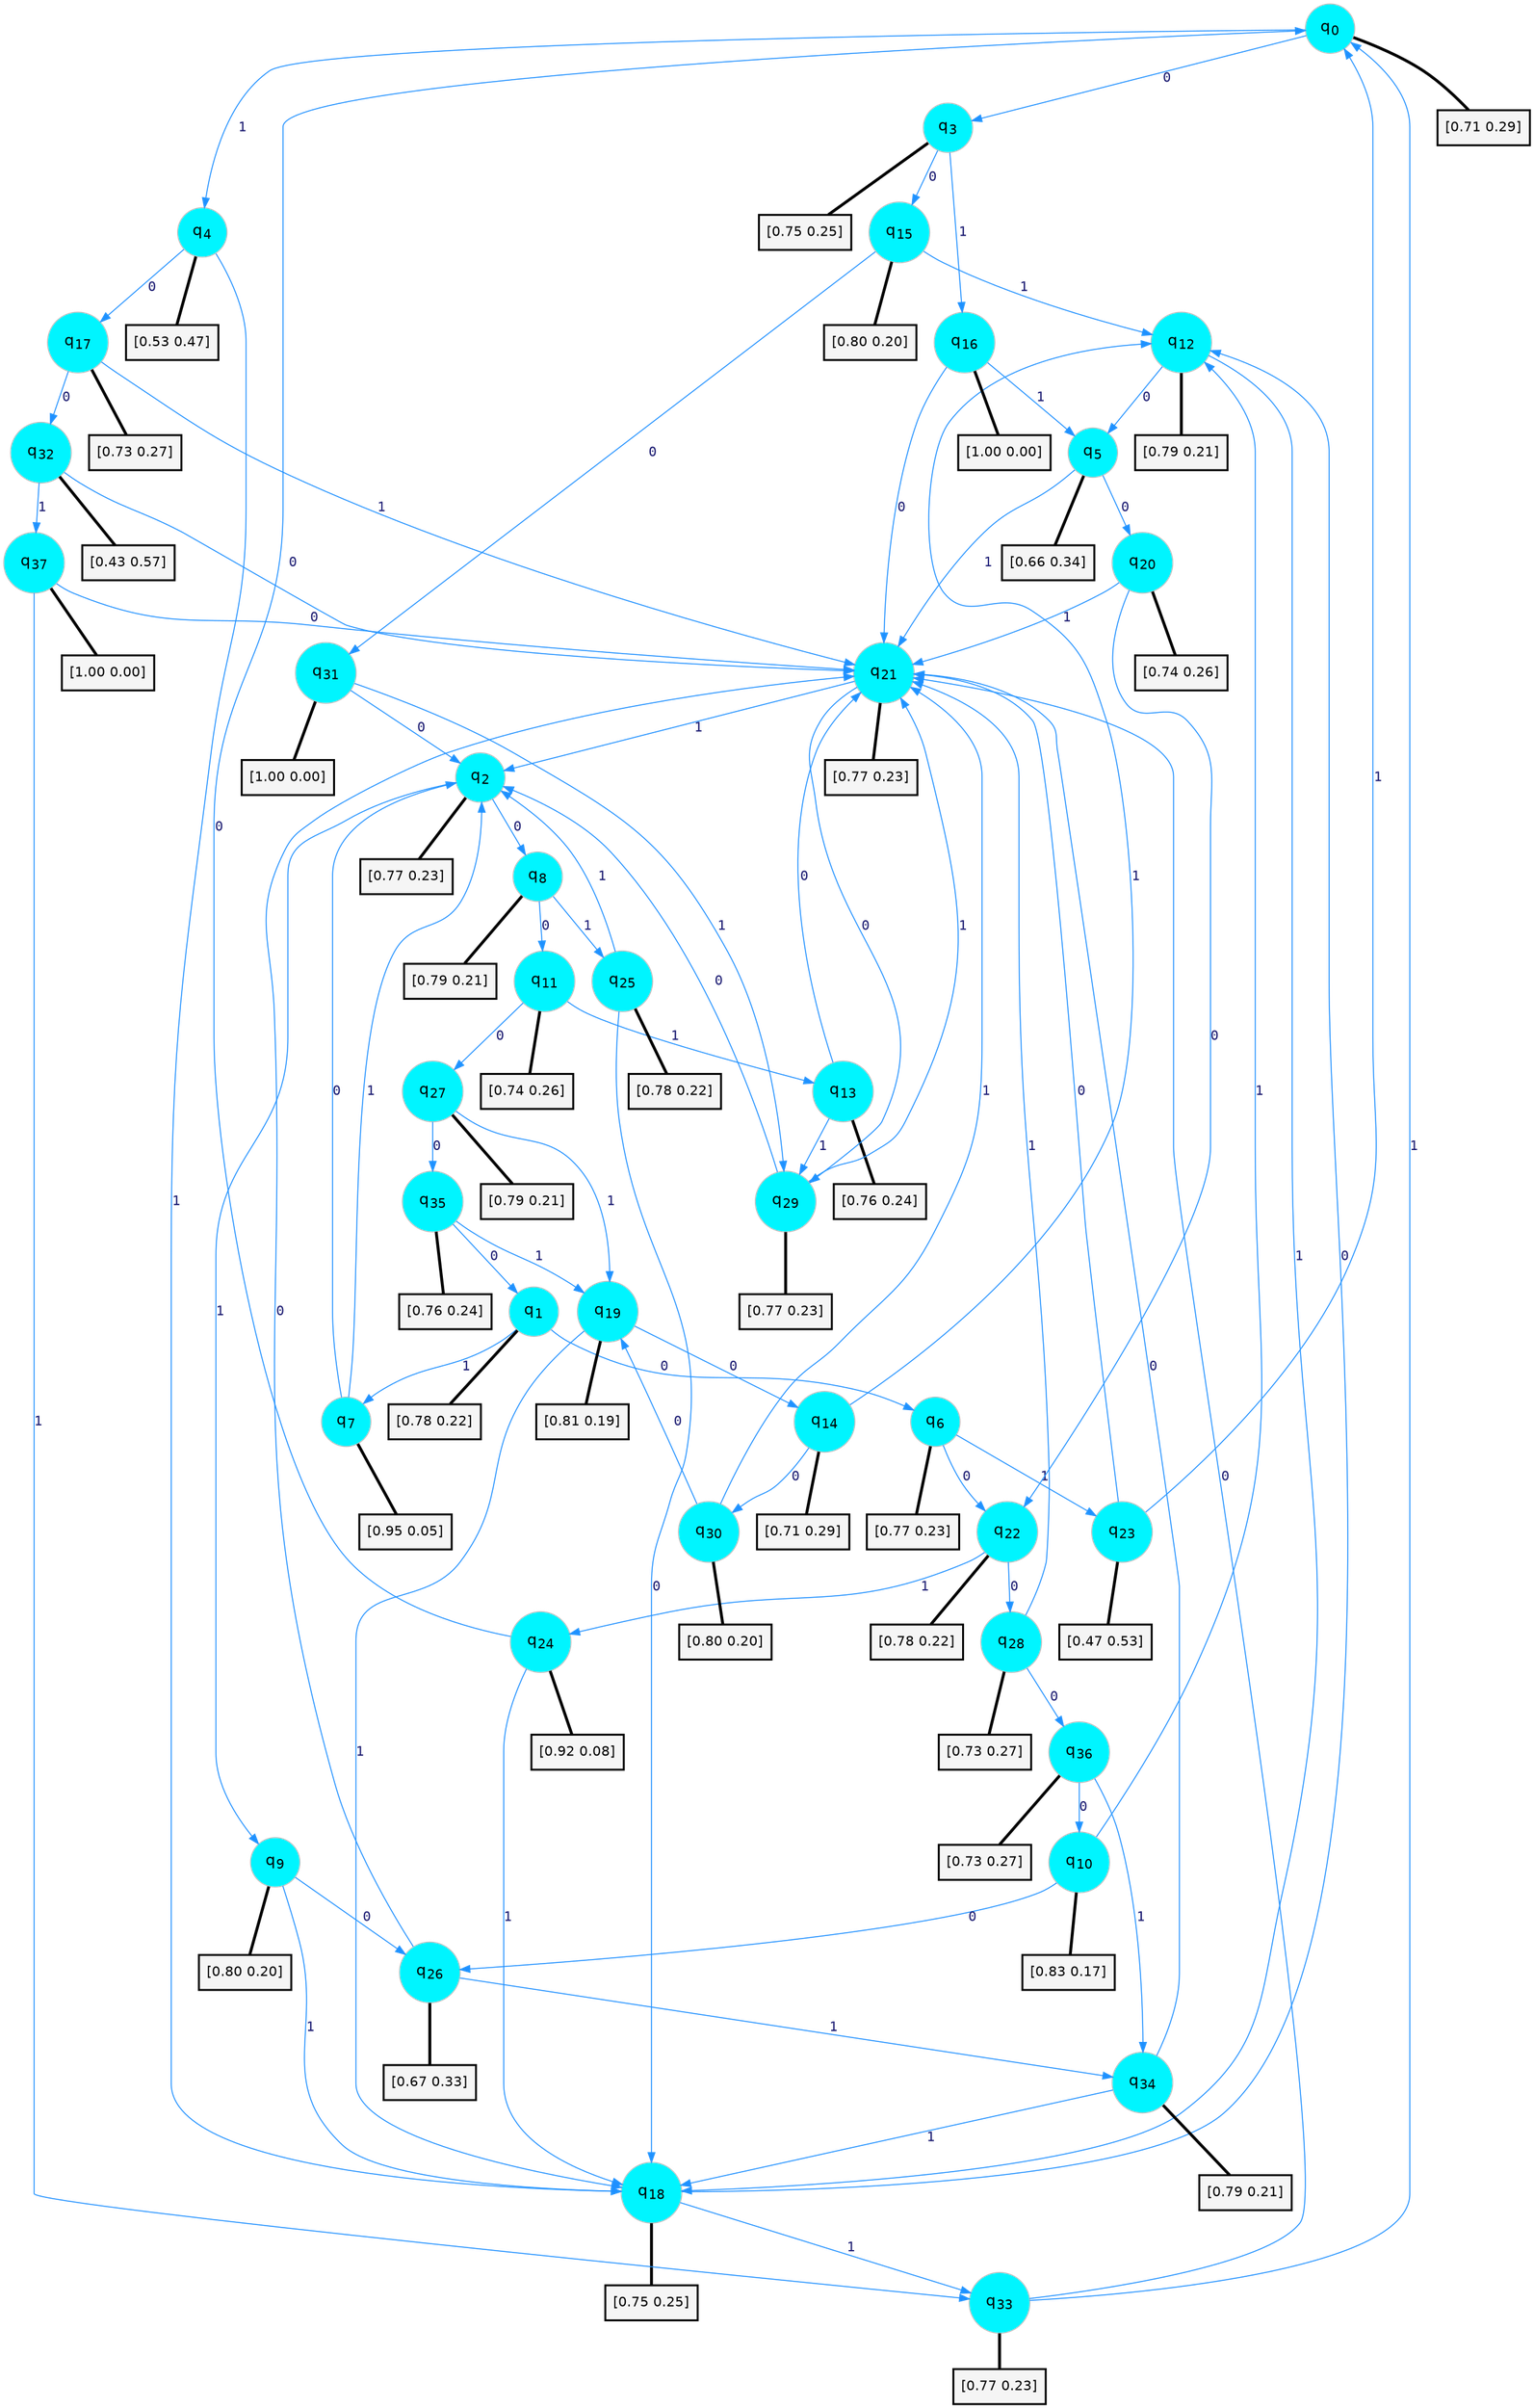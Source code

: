 digraph G {
graph [
bgcolor=transparent, dpi=300, rankdir=TD, size="40,25"];
node [
color=gray, fillcolor=turquoise1, fontcolor=black, fontname=Helvetica, fontsize=16, fontweight=bold, shape=circle, style=filled];
edge [
arrowsize=1, color=dodgerblue1, fontcolor=midnightblue, fontname=courier, fontweight=bold, penwidth=1, style=solid, weight=20];
0[label=<q<SUB>0</SUB>>];
1[label=<q<SUB>1</SUB>>];
2[label=<q<SUB>2</SUB>>];
3[label=<q<SUB>3</SUB>>];
4[label=<q<SUB>4</SUB>>];
5[label=<q<SUB>5</SUB>>];
6[label=<q<SUB>6</SUB>>];
7[label=<q<SUB>7</SUB>>];
8[label=<q<SUB>8</SUB>>];
9[label=<q<SUB>9</SUB>>];
10[label=<q<SUB>10</SUB>>];
11[label=<q<SUB>11</SUB>>];
12[label=<q<SUB>12</SUB>>];
13[label=<q<SUB>13</SUB>>];
14[label=<q<SUB>14</SUB>>];
15[label=<q<SUB>15</SUB>>];
16[label=<q<SUB>16</SUB>>];
17[label=<q<SUB>17</SUB>>];
18[label=<q<SUB>18</SUB>>];
19[label=<q<SUB>19</SUB>>];
20[label=<q<SUB>20</SUB>>];
21[label=<q<SUB>21</SUB>>];
22[label=<q<SUB>22</SUB>>];
23[label=<q<SUB>23</SUB>>];
24[label=<q<SUB>24</SUB>>];
25[label=<q<SUB>25</SUB>>];
26[label=<q<SUB>26</SUB>>];
27[label=<q<SUB>27</SUB>>];
28[label=<q<SUB>28</SUB>>];
29[label=<q<SUB>29</SUB>>];
30[label=<q<SUB>30</SUB>>];
31[label=<q<SUB>31</SUB>>];
32[label=<q<SUB>32</SUB>>];
33[label=<q<SUB>33</SUB>>];
34[label=<q<SUB>34</SUB>>];
35[label=<q<SUB>35</SUB>>];
36[label=<q<SUB>36</SUB>>];
37[label=<q<SUB>37</SUB>>];
38[label="[0.71 0.29]", shape=box,fontcolor=black, fontname=Helvetica, fontsize=14, penwidth=2, fillcolor=whitesmoke,color=black];
39[label="[0.78 0.22]", shape=box,fontcolor=black, fontname=Helvetica, fontsize=14, penwidth=2, fillcolor=whitesmoke,color=black];
40[label="[0.77 0.23]", shape=box,fontcolor=black, fontname=Helvetica, fontsize=14, penwidth=2, fillcolor=whitesmoke,color=black];
41[label="[0.75 0.25]", shape=box,fontcolor=black, fontname=Helvetica, fontsize=14, penwidth=2, fillcolor=whitesmoke,color=black];
42[label="[0.53 0.47]", shape=box,fontcolor=black, fontname=Helvetica, fontsize=14, penwidth=2, fillcolor=whitesmoke,color=black];
43[label="[0.66 0.34]", shape=box,fontcolor=black, fontname=Helvetica, fontsize=14, penwidth=2, fillcolor=whitesmoke,color=black];
44[label="[0.77 0.23]", shape=box,fontcolor=black, fontname=Helvetica, fontsize=14, penwidth=2, fillcolor=whitesmoke,color=black];
45[label="[0.95 0.05]", shape=box,fontcolor=black, fontname=Helvetica, fontsize=14, penwidth=2, fillcolor=whitesmoke,color=black];
46[label="[0.79 0.21]", shape=box,fontcolor=black, fontname=Helvetica, fontsize=14, penwidth=2, fillcolor=whitesmoke,color=black];
47[label="[0.80 0.20]", shape=box,fontcolor=black, fontname=Helvetica, fontsize=14, penwidth=2, fillcolor=whitesmoke,color=black];
48[label="[0.83 0.17]", shape=box,fontcolor=black, fontname=Helvetica, fontsize=14, penwidth=2, fillcolor=whitesmoke,color=black];
49[label="[0.74 0.26]", shape=box,fontcolor=black, fontname=Helvetica, fontsize=14, penwidth=2, fillcolor=whitesmoke,color=black];
50[label="[0.79 0.21]", shape=box,fontcolor=black, fontname=Helvetica, fontsize=14, penwidth=2, fillcolor=whitesmoke,color=black];
51[label="[0.76 0.24]", shape=box,fontcolor=black, fontname=Helvetica, fontsize=14, penwidth=2, fillcolor=whitesmoke,color=black];
52[label="[0.71 0.29]", shape=box,fontcolor=black, fontname=Helvetica, fontsize=14, penwidth=2, fillcolor=whitesmoke,color=black];
53[label="[0.80 0.20]", shape=box,fontcolor=black, fontname=Helvetica, fontsize=14, penwidth=2, fillcolor=whitesmoke,color=black];
54[label="[1.00 0.00]", shape=box,fontcolor=black, fontname=Helvetica, fontsize=14, penwidth=2, fillcolor=whitesmoke,color=black];
55[label="[0.73 0.27]", shape=box,fontcolor=black, fontname=Helvetica, fontsize=14, penwidth=2, fillcolor=whitesmoke,color=black];
56[label="[0.75 0.25]", shape=box,fontcolor=black, fontname=Helvetica, fontsize=14, penwidth=2, fillcolor=whitesmoke,color=black];
57[label="[0.81 0.19]", shape=box,fontcolor=black, fontname=Helvetica, fontsize=14, penwidth=2, fillcolor=whitesmoke,color=black];
58[label="[0.74 0.26]", shape=box,fontcolor=black, fontname=Helvetica, fontsize=14, penwidth=2, fillcolor=whitesmoke,color=black];
59[label="[0.77 0.23]", shape=box,fontcolor=black, fontname=Helvetica, fontsize=14, penwidth=2, fillcolor=whitesmoke,color=black];
60[label="[0.78 0.22]", shape=box,fontcolor=black, fontname=Helvetica, fontsize=14, penwidth=2, fillcolor=whitesmoke,color=black];
61[label="[0.47 0.53]", shape=box,fontcolor=black, fontname=Helvetica, fontsize=14, penwidth=2, fillcolor=whitesmoke,color=black];
62[label="[0.92 0.08]", shape=box,fontcolor=black, fontname=Helvetica, fontsize=14, penwidth=2, fillcolor=whitesmoke,color=black];
63[label="[0.78 0.22]", shape=box,fontcolor=black, fontname=Helvetica, fontsize=14, penwidth=2, fillcolor=whitesmoke,color=black];
64[label="[0.67 0.33]", shape=box,fontcolor=black, fontname=Helvetica, fontsize=14, penwidth=2, fillcolor=whitesmoke,color=black];
65[label="[0.79 0.21]", shape=box,fontcolor=black, fontname=Helvetica, fontsize=14, penwidth=2, fillcolor=whitesmoke,color=black];
66[label="[0.73 0.27]", shape=box,fontcolor=black, fontname=Helvetica, fontsize=14, penwidth=2, fillcolor=whitesmoke,color=black];
67[label="[0.77 0.23]", shape=box,fontcolor=black, fontname=Helvetica, fontsize=14, penwidth=2, fillcolor=whitesmoke,color=black];
68[label="[0.80 0.20]", shape=box,fontcolor=black, fontname=Helvetica, fontsize=14, penwidth=2, fillcolor=whitesmoke,color=black];
69[label="[1.00 0.00]", shape=box,fontcolor=black, fontname=Helvetica, fontsize=14, penwidth=2, fillcolor=whitesmoke,color=black];
70[label="[0.43 0.57]", shape=box,fontcolor=black, fontname=Helvetica, fontsize=14, penwidth=2, fillcolor=whitesmoke,color=black];
71[label="[0.77 0.23]", shape=box,fontcolor=black, fontname=Helvetica, fontsize=14, penwidth=2, fillcolor=whitesmoke,color=black];
72[label="[0.79 0.21]", shape=box,fontcolor=black, fontname=Helvetica, fontsize=14, penwidth=2, fillcolor=whitesmoke,color=black];
73[label="[0.76 0.24]", shape=box,fontcolor=black, fontname=Helvetica, fontsize=14, penwidth=2, fillcolor=whitesmoke,color=black];
74[label="[0.73 0.27]", shape=box,fontcolor=black, fontname=Helvetica, fontsize=14, penwidth=2, fillcolor=whitesmoke,color=black];
75[label="[1.00 0.00]", shape=box,fontcolor=black, fontname=Helvetica, fontsize=14, penwidth=2, fillcolor=whitesmoke,color=black];
0->3 [label=0];
0->4 [label=1];
0->38 [arrowhead=none, penwidth=3,color=black];
1->6 [label=0];
1->7 [label=1];
1->39 [arrowhead=none, penwidth=3,color=black];
2->8 [label=0];
2->9 [label=1];
2->40 [arrowhead=none, penwidth=3,color=black];
3->15 [label=0];
3->16 [label=1];
3->41 [arrowhead=none, penwidth=3,color=black];
4->17 [label=0];
4->18 [label=1];
4->42 [arrowhead=none, penwidth=3,color=black];
5->20 [label=0];
5->21 [label=1];
5->43 [arrowhead=none, penwidth=3,color=black];
6->22 [label=0];
6->23 [label=1];
6->44 [arrowhead=none, penwidth=3,color=black];
7->2 [label=0];
7->2 [label=1];
7->45 [arrowhead=none, penwidth=3,color=black];
8->11 [label=0];
8->25 [label=1];
8->46 [arrowhead=none, penwidth=3,color=black];
9->26 [label=0];
9->18 [label=1];
9->47 [arrowhead=none, penwidth=3,color=black];
10->26 [label=0];
10->12 [label=1];
10->48 [arrowhead=none, penwidth=3,color=black];
11->27 [label=0];
11->13 [label=1];
11->49 [arrowhead=none, penwidth=3,color=black];
12->5 [label=0];
12->18 [label=1];
12->50 [arrowhead=none, penwidth=3,color=black];
13->21 [label=0];
13->29 [label=1];
13->51 [arrowhead=none, penwidth=3,color=black];
14->30 [label=0];
14->12 [label=1];
14->52 [arrowhead=none, penwidth=3,color=black];
15->31 [label=0];
15->12 [label=1];
15->53 [arrowhead=none, penwidth=3,color=black];
16->21 [label=0];
16->5 [label=1];
16->54 [arrowhead=none, penwidth=3,color=black];
17->32 [label=0];
17->21 [label=1];
17->55 [arrowhead=none, penwidth=3,color=black];
18->12 [label=0];
18->33 [label=1];
18->56 [arrowhead=none, penwidth=3,color=black];
19->14 [label=0];
19->18 [label=1];
19->57 [arrowhead=none, penwidth=3,color=black];
20->22 [label=0];
20->21 [label=1];
20->58 [arrowhead=none, penwidth=3,color=black];
21->29 [label=0];
21->2 [label=1];
21->59 [arrowhead=none, penwidth=3,color=black];
22->28 [label=0];
22->24 [label=1];
22->60 [arrowhead=none, penwidth=3,color=black];
23->21 [label=0];
23->0 [label=1];
23->61 [arrowhead=none, penwidth=3,color=black];
24->0 [label=0];
24->18 [label=1];
24->62 [arrowhead=none, penwidth=3,color=black];
25->18 [label=0];
25->2 [label=1];
25->63 [arrowhead=none, penwidth=3,color=black];
26->21 [label=0];
26->34 [label=1];
26->64 [arrowhead=none, penwidth=3,color=black];
27->35 [label=0];
27->19 [label=1];
27->65 [arrowhead=none, penwidth=3,color=black];
28->36 [label=0];
28->21 [label=1];
28->66 [arrowhead=none, penwidth=3,color=black];
29->2 [label=0];
29->21 [label=1];
29->67 [arrowhead=none, penwidth=3,color=black];
30->19 [label=0];
30->21 [label=1];
30->68 [arrowhead=none, penwidth=3,color=black];
31->2 [label=0];
31->29 [label=1];
31->69 [arrowhead=none, penwidth=3,color=black];
32->21 [label=0];
32->37 [label=1];
32->70 [arrowhead=none, penwidth=3,color=black];
33->21 [label=0];
33->0 [label=1];
33->71 [arrowhead=none, penwidth=3,color=black];
34->21 [label=0];
34->18 [label=1];
34->72 [arrowhead=none, penwidth=3,color=black];
35->1 [label=0];
35->19 [label=1];
35->73 [arrowhead=none, penwidth=3,color=black];
36->10 [label=0];
36->34 [label=1];
36->74 [arrowhead=none, penwidth=3,color=black];
37->21 [label=0];
37->33 [label=1];
37->75 [arrowhead=none, penwidth=3,color=black];
}

